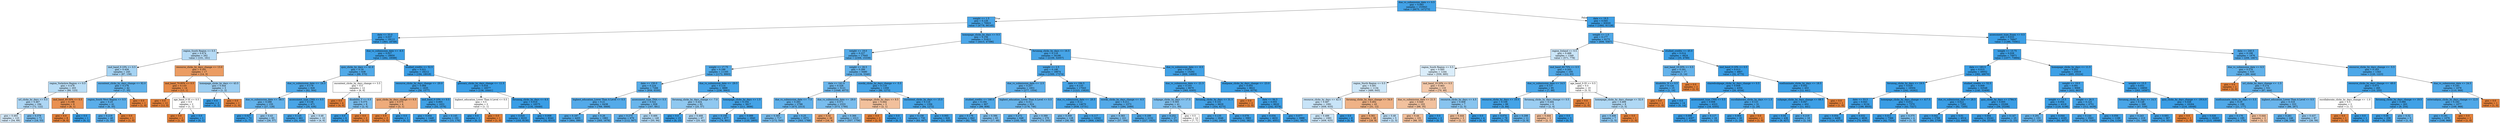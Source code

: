 digraph Tree {
node [shape=box, style="filled", color="black"] ;
0 [label="due_vs_submission_date <= 0.5\ngini = 0.083\nsamples = 153943\nvalue = [6670, 147273]", fillcolor="#399de5f3"] ;
1 [label="weight <= 1.5\ngini = 0.126\nsamples = 70923\nvalue = [4778, 66145]", fillcolor="#399de5ed"] ;
0 -> 1 [labeldistance=2.5, labelangle=45, headlabel="True"] ;
2 [label="date <= 33.0\ngini = 0.037\nsamples = 19112\nvalue = [363, 18749]", fillcolor="#399de5fa"] ;
1 -> 2 ;
3 [label="region_South Region <= 0.5\ngini = 0.474\nsamples = 262\nvalue = [101, 161]", fillcolor="#399de55f"] ;
2 -> 3 ;
4 [label="imd_band_0-10% <= 0.5\ngini = 0.458\nsamples = 245\nvalue = [87, 158]", fillcolor="#399de573"] ;
3 -> 4 ;
5 [label="region_Yorkshire Region <= 0.5\ngini = 0.478\nsamples = 203\nvalue = [80, 123]", fillcolor="#399de559"] ;
4 -> 5 ;
6 [label="url_clicks_by_days <= 0.5\ngini = 0.467\nsamples = 194\nvalue = [72, 122]", fillcolor="#399de569"] ;
5 -> 6 ;
7 [label="gini = 0.493\nsamples = 123\nvalue = [54, 69]", fillcolor="#399de537"] ;
6 -> 7 ;
8 [label="gini = 0.378\nsamples = 71\nvalue = [18, 53]", fillcolor="#399de5a8"] ;
6 -> 8 ;
9 [label="imd_band_40-50% <= 0.5\ngini = 0.198\nsamples = 9\nvalue = [8, 1]", fillcolor="#e58139df"] ;
5 -> 9 ;
10 [label="gini = 0.0\nsamples = 8\nvalue = [8, 0]", fillcolor="#e58139ff"] ;
9 -> 10 ;
11 [label="gini = 0.0\nsamples = 1\nvalue = [0, 1]", fillcolor="#399de5ff"] ;
9 -> 11 ;
12 [label="oucontent_clicks_by_days_change <= 92.0\ngini = 0.278\nsamples = 42\nvalue = [7, 35]", fillcolor="#399de5cc"] ;
4 -> 12 ;
13 [label="region_South West Region <= 0.5\ngini = 0.25\nsamples = 41\nvalue = [6, 35]", fillcolor="#399de5d3"] ;
12 -> 13 ;
14 [label="gini = 0.219\nsamples = 40\nvalue = [5, 35]", fillcolor="#399de5db"] ;
13 -> 14 ;
15 [label="gini = 0.0\nsamples = 1\nvalue = [1, 0]", fillcolor="#e58139ff"] ;
13 -> 15 ;
16 [label="gini = 0.0\nsamples = 1\nvalue = [1, 0]", fillcolor="#e58139ff"] ;
12 -> 16 ;
17 [label="resource_clicks_by_days_change <= 13.0\ngini = 0.291\nsamples = 17\nvalue = [14, 3]", fillcolor="#e58139c8"] ;
3 -> 17 ;
18 [label="imd_band_70-80% <= 0.5\ngini = 0.133\nsamples = 14\nvalue = [13, 1]", fillcolor="#e58139eb"] ;
17 -> 18 ;
19 [label="gini = 0.0\nsamples = 12\nvalue = [12, 0]", fillcolor="#e58139ff"] ;
18 -> 19 ;
20 [label="age_band_0-35 <= 0.5\ngini = 0.5\nsamples = 2\nvalue = [1, 1]", fillcolor="#e5813900"] ;
18 -> 20 ;
21 [label="gini = 0.0\nsamples = 1\nvalue = [1, 0]", fillcolor="#e58139ff"] ;
20 -> 21 ;
22 [label="gini = 0.0\nsamples = 1\nvalue = [0, 1]", fillcolor="#399de5ff"] ;
20 -> 22 ;
23 [label="homepage_clicks_by_days <= 43.5\ngini = 0.444\nsamples = 3\nvalue = [1, 2]", fillcolor="#399de57f"] ;
17 -> 23 ;
24 [label="gini = 0.0\nsamples = 2\nvalue = [0, 2]", fillcolor="#399de5ff"] ;
23 -> 24 ;
25 [label="gini = 0.0\nsamples = 1\nvalue = [1, 0]", fillcolor="#e58139ff"] ;
23 -> 25 ;
26 [label="due_vs_submission_date <= -6.5\ngini = 0.027\nsamples = 18850\nvalue = [262, 18588]", fillcolor="#399de5fb"] ;
2 -> 26 ;
27 [label="quiz_clicks_by_days <= 41.0\ngini = 0.19\nsamples = 638\nvalue = [68, 570]", fillcolor="#399de5e1"] ;
26 -> 27 ;
28 [label="due_vs_submission_date <= -24.5\ngini = 0.178\nsamples = 626\nvalue = [62, 564]", fillcolor="#399de5e3"] ;
27 -> 28 ;
29 [label="due_vs_submission_date <= -58.5\ngini = 0.288\nsamples = 155\nvalue = [27, 128]", fillcolor="#399de5c9"] ;
28 -> 29 ;
30 [label="gini = 0.027\nsamples = 72\nvalue = [1, 71]", fillcolor="#399de5fb"] ;
29 -> 30 ;
31 [label="gini = 0.43\nsamples = 83\nvalue = [26, 57]", fillcolor="#399de58b"] ;
29 -> 31 ;
32 [label="assessment_type_CMA <= 0.5\ngini = 0.138\nsamples = 471\nvalue = [35, 436]", fillcolor="#399de5eb"] ;
28 -> 32 ;
33 [label="gini = 0.125\nsamples = 461\nvalue = [31, 430]", fillcolor="#399de5ed"] ;
32 -> 33 ;
34 [label="gini = 0.48\nsamples = 10\nvalue = [4, 6]", fillcolor="#399de555"] ;
32 -> 34 ;
35 [label="oucontent_clicks_by_days_change <= 3.5\ngini = 0.5\nsamples = 12\nvalue = [6, 6]", fillcolor="#e5813900"] ;
27 -> 35 ;
36 [label="gini = 0.0\nsamples = 4\nvalue = [4, 0]", fillcolor="#e58139ff"] ;
35 -> 36 ;
37 [label="disability_Y <= 0.5\ngini = 0.375\nsamples = 8\nvalue = [2, 6]", fillcolor="#399de5aa"] ;
35 -> 37 ;
38 [label="gini = 0.0\nsamples = 6\nvalue = [0, 6]", fillcolor="#399de5ff"] ;
37 -> 38 ;
39 [label="gini = 0.0\nsamples = 2\nvalue = [2, 0]", fillcolor="#e58139ff"] ;
37 -> 39 ;
40 [label="studied_credits <= 52.5\ngini = 0.021\nsamples = 18212\nvalue = [194, 18018]", fillcolor="#399de5fc"] ;
26 -> 40 ;
41 [label="resource_clicks_by_days_change <= -20.0\ngini = 0.068\nsamples = 1635\nvalue = [58, 1577]", fillcolor="#399de5f6"] ;
40 -> 41 ;
42 [label="quiz_clicks_by_days_change <= 6.5\ngini = 0.375\nsamples = 4\nvalue = [3, 1]", fillcolor="#e58139aa"] ;
41 -> 42 ;
43 [label="gini = 0.0\nsamples = 3\nvalue = [3, 0]", fillcolor="#e58139ff"] ;
42 -> 43 ;
44 [label="gini = 0.0\nsamples = 1\nvalue = [0, 1]", fillcolor="#399de5ff"] ;
42 -> 44 ;
45 [label="imd_band_0-10% <= 0.5\ngini = 0.065\nsamples = 1631\nvalue = [55, 1576]", fillcolor="#399de5f6"] ;
41 -> 45 ;
46 [label="gini = 0.054\nsamples = 1440\nvalue = [40, 1400]", fillcolor="#399de5f8"] ;
45 -> 46 ;
47 [label="gini = 0.145\nsamples = 191\nvalue = [15, 176]", fillcolor="#399de5e9"] ;
45 -> 47 ;
48 [label="glossary_clicks_by_days_change <= -11.5\ngini = 0.016\nsamples = 16577\nvalue = [136, 16441]", fillcolor="#399de5fd"] ;
40 -> 48 ;
49 [label="highest_education_Lower Than A Level <= 0.5\ngini = 0.5\nsamples = 2\nvalue = [1, 1]", fillcolor="#e5813900"] ;
48 -> 49 ;
50 [label="gini = 0.0\nsamples = 1\nvalue = [0, 1]", fillcolor="#399de5ff"] ;
49 -> 50 ;
51 [label="gini = 0.0\nsamples = 1\nvalue = [1, 0]", fillcolor="#e58139ff"] ;
49 -> 51 ;
52 [label="forumng_clicks_by_days <= 6.5\ngini = 0.016\nsamples = 16575\nvalue = [135, 16440]", fillcolor="#399de5fd"] ;
48 -> 52 ;
53 [label="gini = 0.025\nsamples = 8233\nvalue = [103, 8130]", fillcolor="#399de5fc"] ;
52 -> 53 ;
54 [label="gini = 0.008\nsamples = 8342\nvalue = [32, 8310]", fillcolor="#399de5fe"] ;
52 -> 54 ;
55 [label="homepage_clicks_by_days <= 9.5\ngini = 0.156\nsamples = 51811\nvalue = [4415, 47396]", fillcolor="#399de5e7"] ;
1 -> 55 ;
56 [label="weight <= 19.0\ngini = 0.227\nsamples = 17645\nvalue = [2306, 15339]", fillcolor="#399de5d9"] ;
55 -> 56 ;
57 [label="weight <= 17.75\ngini = 0.188\nsamples = 11165\nvalue = [1172, 9993]", fillcolor="#399de5e1"] ;
56 -> 57 ;
58 [label="date <= 150.0\ngini = 0.224\nsamples = 7266\nvalue = [936, 6330]", fillcolor="#399de5d9"] ;
57 -> 58 ;
59 [label="highest_education_Lower Than A Level <= 0.5\ngini = 0.21\nsamples = 6438\nvalue = [769, 5669]", fillcolor="#399de5dc"] ;
58 -> 59 ;
60 [label="gini = 0.187\nsamples = 4455\nvalue = [464, 3991]", fillcolor="#399de5e1"] ;
59 -> 60 ;
61 [label="gini = 0.26\nsamples = 1983\nvalue = [305, 1678]", fillcolor="#399de5d1"] ;
59 -> 61 ;
62 [label="assessment_type_TMA <= 0.5\ngini = 0.322\nsamples = 828\nvalue = [167, 661]", fillcolor="#399de5bf"] ;
58 -> 62 ;
63 [label="gini = 0.275\nsamples = 679\nvalue = [112, 567]", fillcolor="#399de5cd"] ;
62 -> 63 ;
64 [label="gini = 0.466\nsamples = 149\nvalue = [55, 94]", fillcolor="#399de56a"] ;
62 -> 64 ;
65 [label="due_vs_submission_date <= -29.5\ngini = 0.114\nsamples = 3899\nvalue = [236, 3663]", fillcolor="#399de5ef"] ;
57 -> 65 ;
66 [label="forumng_clicks_by_days_change <= -7.0\ngini = 0.424\nsamples = 82\nvalue = [25, 57]", fillcolor="#399de58f"] ;
65 -> 66 ;
67 [label="gini = 0.0\nsamples = 15\nvalue = [0, 15]", fillcolor="#399de5ff"] ;
66 -> 67 ;
68 [label="gini = 0.468\nsamples = 67\nvalue = [25, 42]", fillcolor="#399de567"] ;
66 -> 68 ;
69 [label="homepage_clicks_by_days <= 1.5\ngini = 0.104\nsamples = 3817\nvalue = [211, 3606]", fillcolor="#399de5f0"] ;
65 -> 69 ;
70 [label="gini = 0.158\nsamples = 877\nvalue = [76, 801]", fillcolor="#399de5e7"] ;
69 -> 70 ;
71 [label="gini = 0.088\nsamples = 2940\nvalue = [135, 2805]", fillcolor="#399de5f3"] ;
69 -> 71 ;
72 [label="weight <= 26.5\ngini = 0.289\nsamples = 6480\nvalue = [1134, 5346]", fillcolor="#399de5c9"] ;
56 -> 72 ;
73 [label="date <= 141.0\ngini = 0.326\nsamples = 5121\nvalue = [1048, 4073]", fillcolor="#399de5bd"] ;
72 -> 73 ;
74 [label="due_vs_submission_date <= -7.5\ngini = 0.283\nsamples = 2788\nvalue = [475, 2313]", fillcolor="#399de5cb"] ;
73 -> 74 ;
75 [label="gini = 0.365\nsamples = 717\nvalue = [172, 545]", fillcolor="#399de5af"] ;
74 -> 75 ;
76 [label="gini = 0.25\nsamples = 2071\nvalue = [303, 1768]", fillcolor="#399de5d3"] ;
74 -> 76 ;
77 [label="due_vs_submission_date <= -29.0\ngini = 0.371\nsamples = 2333\nvalue = [573, 1760]", fillcolor="#399de5ac"] ;
73 -> 77 ;
78 [label="gini = 0.32\nsamples = 20\nvalue = [16, 4]", fillcolor="#e58139bf"] ;
77 -> 78 ;
79 [label="gini = 0.366\nsamples = 2313\nvalue = [557, 1756]", fillcolor="#399de5ae"] ;
77 -> 79 ;
80 [label="ouwiki_clicks_by_days_change <= -5.5\ngini = 0.119\nsamples = 1359\nvalue = [86, 1273]", fillcolor="#399de5ee"] ;
72 -> 80 ;
81 [label="homepage_clicks_by_days <= 8.5\ngini = 0.444\nsamples = 3\nvalue = [2, 1]", fillcolor="#e581397f"] ;
80 -> 81 ;
82 [label="gini = 0.0\nsamples = 2\nvalue = [2, 0]", fillcolor="#e58139ff"] ;
81 -> 82 ;
83 [label="gini = 0.0\nsamples = 1\nvalue = [0, 1]", fillcolor="#399de5ff"] ;
81 -> 83 ;
84 [label="oucontent_clicks_by_days <= 15.5\ngini = 0.116\nsamples = 1356\nvalue = [84, 1272]", fillcolor="#399de5ee"] ;
80 -> 84 ;
85 [label="gini = 0.158\nsamples = 730\nvalue = [63, 667]", fillcolor="#399de5e7"] ;
84 -> 85 ;
86 [label="gini = 0.065\nsamples = 626\nvalue = [21, 605]", fillcolor="#399de5f6"] ;
84 -> 86 ;
87 [label="forumng_clicks_by_days <= 16.5\ngini = 0.116\nsamples = 34166\nvalue = [2109, 32057]", fillcolor="#399de5ee"] ;
55 -> 87 ;
88 [label="weight <= 2.5\ngini = 0.146\nsamples = 18874\nvalue = [1500, 17374]", fillcolor="#399de5e9"] ;
87 -> 88 ;
89 [label="due_vs_submission_date <= -2.5\ngini = 0.257\nsamples = 1831\nvalue = [277, 1554]", fillcolor="#399de5d2"] ;
88 -> 89 ;
90 [label="studied_credits <= 140.0\ngini = 0.194\nsamples = 907\nvalue = [99, 808]", fillcolor="#399de5e0"] ;
89 -> 90 ;
91 [label="gini = 0.176\nsamples = 842\nvalue = [82, 760]", fillcolor="#399de5e3"] ;
90 -> 91 ;
92 [label="gini = 0.386\nsamples = 65\nvalue = [17, 48]", fillcolor="#399de5a5"] ;
90 -> 92 ;
93 [label="highest_education_Lower Than A Level <= 0.5\ngini = 0.311\nsamples = 924\nvalue = [178, 746]", fillcolor="#399de5c2"] ;
89 -> 93 ;
94 [label="gini = 0.272\nsamples = 648\nvalue = [105, 543]", fillcolor="#399de5ce"] ;
93 -> 94 ;
95 [label="gini = 0.389\nsamples = 276\nvalue = [73, 203]", fillcolor="#399de5a3"] ;
93 -> 95 ;
96 [label="date <= 194.5\ngini = 0.133\nsamples = 17043\nvalue = [1223, 15820]", fillcolor="#399de5eb"] ;
88 -> 96 ;
97 [label="due_vs_submission_date <= -20.5\ngini = 0.12\nsamples = 14670\nvalue = [939, 13731]", fillcolor="#399de5ee"] ;
96 -> 97 ;
98 [label="gini = 0.359\nsamples = 128\nvalue = [30, 98]", fillcolor="#399de5b1"] ;
97 -> 98 ;
99 [label="gini = 0.117\nsamples = 14542\nvalue = [909, 13633]", fillcolor="#399de5ee"] ;
97 -> 99 ;
100 [label="ouwiki_clicks_by_days_change <= -0.5\ngini = 0.211\nsamples = 2373\nvalue = [284, 2089]", fillcolor="#399de5dc"] ;
96 -> 100 ;
101 [label="gini = 0.383\nsamples = 221\nvalue = [57, 164]", fillcolor="#399de5a6"] ;
100 -> 101 ;
102 [label="gini = 0.189\nsamples = 2152\nvalue = [227, 1925]", fillcolor="#399de5e1"] ;
100 -> 102 ;
103 [label="due_vs_submission_date <= -0.5\ngini = 0.076\nsamples = 15292\nvalue = [609, 14683]", fillcolor="#399de5f4"] ;
87 -> 103 ;
104 [label="due_vs_submission_date <= -21.5\ngini = 0.103\nsamples = 6670\nvalue = [365, 6305]", fillcolor="#399de5f0"] ;
103 -> 104 ;
105 [label="subpage_clicks_by_days <= 17.5\ngini = 0.393\nsamples = 41\nvalue = [11, 30]", fillcolor="#399de5a1"] ;
104 -> 105 ;
106 [label="gini = 0.252\nsamples = 27\nvalue = [4, 23]", fillcolor="#399de5d3"] ;
105 -> 106 ;
107 [label="gini = 0.5\nsamples = 14\nvalue = [7, 7]", fillcolor="#e5813900"] ;
105 -> 107 ;
108 [label="forumng_clicks_by_days <= 31.5\ngini = 0.101\nsamples = 6629\nvalue = [354, 6275]", fillcolor="#399de5f1"] ;
104 -> 108 ;
109 [label="gini = 0.135\nsamples = 2646\nvalue = [192, 2454]", fillcolor="#399de5eb"] ;
108 -> 109 ;
110 [label="gini = 0.078\nsamples = 3983\nvalue = [162, 3821]", fillcolor="#399de5f4"] ;
108 -> 110 ;
111 [label="dualpane_clicks_by_days_change <= -23.0\ngini = 0.055\nsamples = 8622\nvalue = [244, 8378]", fillcolor="#399de5f8"] ;
103 -> 111 ;
112 [label="gini = 0.0\nsamples = 2\nvalue = [2, 0]", fillcolor="#e58139ff"] ;
111 -> 112 ;
113 [label="date <= 84.5\ngini = 0.055\nsamples = 8620\nvalue = [242, 8378]", fillcolor="#399de5f8"] ;
111 -> 113 ;
114 [label="gini = 0.034\nsamples = 4632\nvalue = [81, 4551]", fillcolor="#399de5fa"] ;
113 -> 114 ;
115 [label="gini = 0.077\nsamples = 3988\nvalue = [161, 3827]", fillcolor="#399de5f4"] ;
113 -> 115 ;
116 [label="date <= 19.5\ngini = 0.045\nsamples = 83020\nvalue = [1892, 81128]", fillcolor="#399de5f9"] ;
0 -> 116 [labeldistance=2.5, labelangle=-45, headlabel="False"] ;
117 [label="weight <= 1.0\ngini = 0.177\nsamples = 6173\nvalue = [606, 5567]", fillcolor="#399de5e3"] ;
116 -> 117 ;
118 [label="region_Ireland <= 0.5\ngini = 0.488\nsamples = 1349\nvalue = [571, 778]", fillcolor="#399de544"] ;
117 -> 118 ;
119 [label="region_South Region <= 0.5\ngini = 0.495\nsamples = 1244\nvalue = [559, 685]", fillcolor="#399de52f"] ;
118 -> 119 ;
120 [label="region_North Region <= 0.5\ngini = 0.491\nsamples = 1134\nvalue = [489, 645]", fillcolor="#399de53e"] ;
119 -> 120 ;
121 [label="resource_clicks_by_days <= 42.5\ngini = 0.487\nsamples = 1091\nvalue = [458, 633]", fillcolor="#399de546"] ;
120 -> 121 ;
122 [label="gini = 0.488\nsamples = 1083\nvalue = [458, 625]", fillcolor="#399de544"] ;
121 -> 122 ;
123 [label="gini = 0.0\nsamples = 8\nvalue = [0, 8]", fillcolor="#399de5ff"] ;
121 -> 123 ;
124 [label="forumng_clicks_by_days_change <= 34.0\ngini = 0.402\nsamples = 43\nvalue = [31, 12]", fillcolor="#e581399c"] ;
120 -> 124 ;
125 [label="gini = 0.361\nsamples = 38\nvalue = [29, 9]", fillcolor="#e58139b0"] ;
124 -> 125 ;
126 [label="gini = 0.48\nsamples = 5\nvalue = [2, 3]", fillcolor="#399de555"] ;
124 -> 126 ;
127 [label="imd_band_10-20% <= 0.5\ngini = 0.463\nsamples = 110\nvalue = [70, 40]", fillcolor="#e581396d"] ;
119 -> 127 ;
128 [label="due_vs_submission_date <= 21.5\ngini = 0.449\nsamples = 103\nvalue = [68, 35]", fillcolor="#e581397c"] ;
127 -> 128 ;
129 [label="gini = 0.44\nsamples = 101\nvalue = [68, 33]", fillcolor="#e5813983"] ;
128 -> 129 ;
130 [label="gini = 0.0\nsamples = 2\nvalue = [0, 2]", fillcolor="#399de5ff"] ;
128 -> 130 ;
131 [label="resource_clicks_by_days <= 4.5\ngini = 0.408\nsamples = 7\nvalue = [2, 5]", fillcolor="#399de599"] ;
127 -> 131 ;
132 [label="gini = 0.444\nsamples = 3\nvalue = [2, 1]", fillcolor="#e581397f"] ;
131 -> 132 ;
133 [label="gini = 0.0\nsamples = 4\nvalue = [0, 4]", fillcolor="#399de5ff"] ;
131 -> 133 ;
134 [label="imd_band_60-70% <= 0.5\ngini = 0.202\nsamples = 105\nvalue = [12, 93]", fillcolor="#399de5de"] ;
118 -> 134 ;
135 [label="due_vs_submission_date <= 14.5\ngini = 0.137\nsamples = 95\nvalue = [7, 88]", fillcolor="#399de5eb"] ;
134 -> 135 ;
136 [label="resource_clicks_by_days <= 10.5\ngini = 0.106\nsamples = 89\nvalue = [5, 84]", fillcolor="#399de5f0"] ;
135 -> 136 ;
137 [label="gini = 0.074\nsamples = 78\nvalue = [3, 75]", fillcolor="#399de5f5"] ;
136 -> 137 ;
138 [label="gini = 0.298\nsamples = 11\nvalue = [2, 9]", fillcolor="#399de5c6"] ;
136 -> 138 ;
139 [label="forumng_clicks_by_days_change <= 0.5\ngini = 0.444\nsamples = 6\nvalue = [2, 4]", fillcolor="#399de57f"] ;
135 -> 139 ;
140 [label="gini = 0.444\nsamples = 3\nvalue = [2, 1]", fillcolor="#e581397f"] ;
139 -> 140 ;
141 [label="gini = 0.0\nsamples = 3\nvalue = [0, 3]", fillcolor="#399de5ff"] ;
139 -> 141 ;
142 [label="age_band_0-35 <= 0.5\ngini = 0.5\nsamples = 10\nvalue = [5, 5]", fillcolor="#e5813900"] ;
134 -> 142 ;
143 [label="gini = 0.0\nsamples = 2\nvalue = [2, 0]", fillcolor="#e58139ff"] ;
142 -> 143 ;
144 [label="homepage_clicks_by_days_change <= 32.0\ngini = 0.469\nsamples = 8\nvalue = [3, 5]", fillcolor="#399de566"] ;
142 -> 144 ;
145 [label="gini = 0.408\nsamples = 7\nvalue = [2, 5]", fillcolor="#399de599"] ;
144 -> 145 ;
146 [label="gini = 0.0\nsamples = 1\nvalue = [1, 0]", fillcolor="#e58139ff"] ;
144 -> 146 ;
147 [label="studied_credits <= 45.0\ngini = 0.014\nsamples = 4824\nvalue = [35, 4789]", fillcolor="#399de5fd"] ;
117 -> 147 ;
148 [label="imd_band_10-20% <= 0.5\ngini = 0.291\nsamples = 17\nvalue = [3, 14]", fillcolor="#399de5c8"] ;
147 -> 148 ;
149 [label="disability_N <= 0.5\ngini = 0.124\nsamples = 15\nvalue = [1, 14]", fillcolor="#399de5ed"] ;
148 -> 149 ;
150 [label="gini = 0.0\nsamples = 1\nvalue = [1, 0]", fillcolor="#e58139ff"] ;
149 -> 150 ;
151 [label="gini = 0.0\nsamples = 14\nvalue = [0, 14]", fillcolor="#399de5ff"] ;
149 -> 151 ;
152 [label="gini = 0.0\nsamples = 2\nvalue = [2, 0]", fillcolor="#e58139ff"] ;
148 -> 152 ;
153 [label="imd_band_0-10% <= 0.5\ngini = 0.013\nsamples = 4807\nvalue = [32, 4775]", fillcolor="#399de5fd"] ;
147 -> 153 ;
154 [label="sharedsubpage_clicks_by_days_change <= 0.5\ngini = 0.009\nsamples = 4354\nvalue = [20, 4334]", fillcolor="#399de5fe"] ;
153 -> 154 ;
155 [label="assessment_type_CMA <= 0.5\ngini = 0.008\nsamples = 4323\nvalue = [18, 4305]", fillcolor="#399de5fe"] ;
154 -> 155 ;
156 [label="gini = 0.008\nsamples = 4307\nvalue = [17, 4290]", fillcolor="#399de5fe"] ;
155 -> 156 ;
157 [label="gini = 0.117\nsamples = 16\nvalue = [1, 15]", fillcolor="#399de5ee"] ;
155 -> 157 ;
158 [label="oucollaborate_clicks_by_days <= 1.5\ngini = 0.121\nsamples = 31\nvalue = [2, 29]", fillcolor="#399de5ed"] ;
154 -> 158 ;
159 [label="gini = 0.064\nsamples = 30\nvalue = [1, 29]", fillcolor="#399de5f6"] ;
158 -> 159 ;
160 [label="gini = 0.0\nsamples = 1\nvalue = [1, 0]", fillcolor="#e58139ff"] ;
158 -> 160 ;
161 [label="ouelluminate_clicks_by_days <= 18.5\ngini = 0.052\nsamples = 453\nvalue = [12, 441]", fillcolor="#399de5f8"] ;
153 -> 161 ;
162 [label="subpage_clicks_by_days_change <= 68.5\ngini = 0.047\nsamples = 452\nvalue = [11, 441]", fillcolor="#399de5f9"] ;
161 -> 162 ;
163 [label="gini = 0.04\nsamples = 436\nvalue = [9, 427]", fillcolor="#399de5fa"] ;
162 -> 163 ;
164 [label="gini = 0.219\nsamples = 16\nvalue = [2, 14]", fillcolor="#399de5db"] ;
162 -> 164 ;
165 [label="gini = 0.0\nsamples = 1\nvalue = [1, 0]", fillcolor="#e58139ff"] ;
161 -> 165 ;
166 [label="assessment_type_Exam <= 0.5\ngini = 0.033\nsamples = 76847\nvalue = [1286, 75561]", fillcolor="#399de5fb"] ;
116 -> 166 ;
167 [label="weight <= 13.75\ngini = 0.028\nsamples = 74971\nvalue = [1077, 73894]", fillcolor="#399de5fb"] ;
166 -> 167 ;
168 [label="date <= 183.5\ngini = 0.015\nsamples = 49052\nvalue = [382, 48670]", fillcolor="#399de5fd"] ;
167 -> 168 ;
169 [label="forumng_clicks_by_days <= 19.5\ngini = 0.029\nsamples = 16504\nvalue = [242, 16262]", fillcolor="#399de5fb"] ;
168 -> 169 ;
170 [label="date <= 53.5\ngini = 0.043\nsamples = 9134\nvalue = [199, 8935]", fillcolor="#399de5f9"] ;
169 -> 170 ;
171 [label="gini = 0.054\nsamples = 4498\nvalue = [124, 4374]", fillcolor="#399de5f8"] ;
170 -> 171 ;
172 [label="gini = 0.032\nsamples = 4636\nvalue = [75, 4561]", fillcolor="#399de5fb"] ;
170 -> 172 ;
173 [label="homepage_clicks_by_days_change <= 417.5\ngini = 0.012\nsamples = 7370\nvalue = [43, 7327]", fillcolor="#399de5fe"] ;
169 -> 173 ;
174 [label="gini = 0.011\nsamples = 7366\nvalue = [42, 7324]", fillcolor="#399de5fe"] ;
173 -> 174 ;
175 [label="gini = 0.375\nsamples = 4\nvalue = [1, 3]", fillcolor="#399de5aa"] ;
173 -> 175 ;
176 [label="studied_credits <= 52.5\ngini = 0.009\nsamples = 32548\nvalue = [140, 32408]", fillcolor="#399de5fe"] ;
168 -> 176 ;
177 [label="due_vs_submission_date <= 28.5\ngini = 0.022\nsamples = 7282\nvalue = [82, 7200]", fillcolor="#399de5fc"] ;
176 -> 177 ;
178 [label="gini = 0.042\nsamples = 2768\nvalue = [60, 2708]", fillcolor="#399de5f9"] ;
177 -> 178 ;
179 [label="gini = 0.01\nsamples = 4514\nvalue = [22, 4492]", fillcolor="#399de5fe"] ;
177 -> 179 ;
180 [label="quiz_clicks_by_days <= 1784.5\ngini = 0.005\nsamples = 25266\nvalue = [58, 25208]", fillcolor="#399de5fe"] ;
176 -> 180 ;
181 [label="gini = 0.004\nsamples = 25241\nvalue = [56, 25185]", fillcolor="#399de5fe"] ;
180 -> 181 ;
182 [label="gini = 0.147\nsamples = 25\nvalue = [2, 23]", fillcolor="#399de5e9"] ;
180 -> 182 ;
183 [label="homepage_clicks_by_days <= 11.5\ngini = 0.052\nsamples = 25919\nvalue = [695, 25224]", fillcolor="#399de5f8"] ;
167 -> 183 ;
184 [label="weight <= 19.0\ngini = 0.091\nsamples = 9069\nvalue = [432, 8637]", fillcolor="#399de5f2"] ;
183 -> 184 ;
185 [label="weight <= 15.5\ngini = 0.054\nsamples = 4318\nvalue = [120, 4198]", fillcolor="#399de5f8"] ;
184 -> 185 ;
186 [label="gini = 0.291\nsamples = 153\nvalue = [27, 126]", fillcolor="#399de5c8"] ;
185 -> 186 ;
187 [label="gini = 0.044\nsamples = 4165\nvalue = [93, 4072]", fillcolor="#399de5f9"] ;
185 -> 187 ;
188 [label="weight <= 26.5\ngini = 0.123\nsamples = 4751\nvalue = [312, 4439]", fillcolor="#399de5ed"] ;
184 -> 188 ;
189 [label="gini = 0.144\nsamples = 3563\nvalue = [278, 3285]", fillcolor="#399de5e9"] ;
188 -> 189 ;
190 [label="gini = 0.056\nsamples = 1188\nvalue = [34, 1154]", fillcolor="#399de5f7"] ;
188 -> 190 ;
191 [label="weight <= 15.5\ngini = 0.031\nsamples = 16850\nvalue = [263, 16587]", fillcolor="#399de5fb"] ;
183 -> 191 ;
192 [label="forumng_clicks_by_days <= 14.5\ngini = 0.148\nsamples = 586\nvalue = [47, 539]", fillcolor="#399de5e9"] ;
191 -> 192 ;
193 [label="gini = 0.243\nsamples = 219\nvalue = [31, 188]", fillcolor="#399de5d5"] ;
192 -> 193 ;
194 [label="gini = 0.083\nsamples = 367\nvalue = [16, 351]", fillcolor="#399de5f3"] ;
192 -> 194 ;
195 [label="quiz_clicks_by_days_change <= -1914.0\ngini = 0.026\nsamples = 16264\nvalue = [216, 16048]", fillcolor="#399de5fc"] ;
191 -> 195 ;
196 [label="gini = 0.0\nsamples = 1\nvalue = [1, 0]", fillcolor="#e58139ff"] ;
195 -> 196 ;
197 [label="gini = 0.026\nsamples = 16263\nvalue = [215, 16048]", fillcolor="#399de5fc"] ;
195 -> 197 ;
198 [label="date <= 240.5\ngini = 0.198\nsamples = 1876\nvalue = [209, 1667]", fillcolor="#399de5df"] ;
166 -> 198 ;
199 [label="due_vs_submission_date <= 6.5\ngini = 0.278\nsamples = 533\nvalue = [89, 444]", fillcolor="#399de5cc"] ;
198 -> 199 ;
200 [label="gini = 0.0\nsamples = 2\nvalue = [2, 0]", fillcolor="#e58139ff"] ;
199 -> 200 ;
201 [label="url_clicks_by_days_change <= -1.5\ngini = 0.274\nsamples = 531\nvalue = [87, 444]", fillcolor="#399de5cd"] ;
199 -> 201 ;
202 [label="ouelluminate_clicks_by_days <= 0.5\ngini = 0.19\nsamples = 198\nvalue = [21, 177]", fillcolor="#399de5e1"] ;
201 -> 202 ;
203 [label="gini = 0.176\nsamples = 195\nvalue = [19, 176]", fillcolor="#399de5e3"] ;
202 -> 203 ;
204 [label="gini = 0.444\nsamples = 3\nvalue = [2, 1]", fillcolor="#e581397f"] ;
202 -> 204 ;
205 [label="highest_education_Lower Than A Level <= 0.5\ngini = 0.318\nsamples = 333\nvalue = [66, 267]", fillcolor="#399de5c0"] ;
201 -> 205 ;
206 [label="gini = 0.261\nsamples = 246\nvalue = [38, 208]", fillcolor="#399de5d0"] ;
205 -> 206 ;
207 [label="gini = 0.437\nsamples = 87\nvalue = [28, 59]", fillcolor="#399de586"] ;
205 -> 207 ;
208 [label="resource_clicks_by_days_change <= -5.5\ngini = 0.163\nsamples = 1343\nvalue = [120, 1223]", fillcolor="#399de5e6"] ;
198 -> 208 ;
209 [label="resource_clicks_by_days_change <= -49.0\ngini = 0.073\nsamples = 265\nvalue = [10, 255]", fillcolor="#399de5f5"] ;
208 -> 209 ;
210 [label="oucollaborate_clicks_by_days_change <= -1.0\ngini = 0.5\nsamples = 2\nvalue = [1, 1]", fillcolor="#e5813900"] ;
209 -> 210 ;
211 [label="gini = 0.0\nsamples = 1\nvalue = [1, 0]", fillcolor="#e58139ff"] ;
210 -> 211 ;
212 [label="gini = 0.0\nsamples = 1\nvalue = [0, 1]", fillcolor="#399de5ff"] ;
210 -> 212 ;
213 [label="forumng_clicks_by_days_change <= 19.5\ngini = 0.066\nsamples = 263\nvalue = [9, 254]", fillcolor="#399de5f6"] ;
209 -> 213 ;
214 [label="gini = 0.06\nsamples = 258\nvalue = [8, 250]", fillcolor="#399de5f7"] ;
213 -> 214 ;
215 [label="gini = 0.32\nsamples = 5\nvalue = [1, 4]", fillcolor="#399de5bf"] ;
213 -> 215 ;
216 [label="due_vs_submission_date <= 24.5\ngini = 0.183\nsamples = 1078\nvalue = [110, 968]", fillcolor="#399de5e2"] ;
208 -> 216 ;
217 [label="externalquiz_clicks_by_days_change <= 12.5\ngini = 0.182\nsamples = 1077\nvalue = [109, 968]", fillcolor="#399de5e2"] ;
216 -> 217 ;
218 [label="gini = 0.181\nsamples = 1076\nvalue = [108, 968]", fillcolor="#399de5e3"] ;
217 -> 218 ;
219 [label="gini = 0.0\nsamples = 1\nvalue = [1, 0]", fillcolor="#e58139ff"] ;
217 -> 219 ;
220 [label="gini = 0.0\nsamples = 1\nvalue = [1, 0]", fillcolor="#e58139ff"] ;
216 -> 220 ;
}